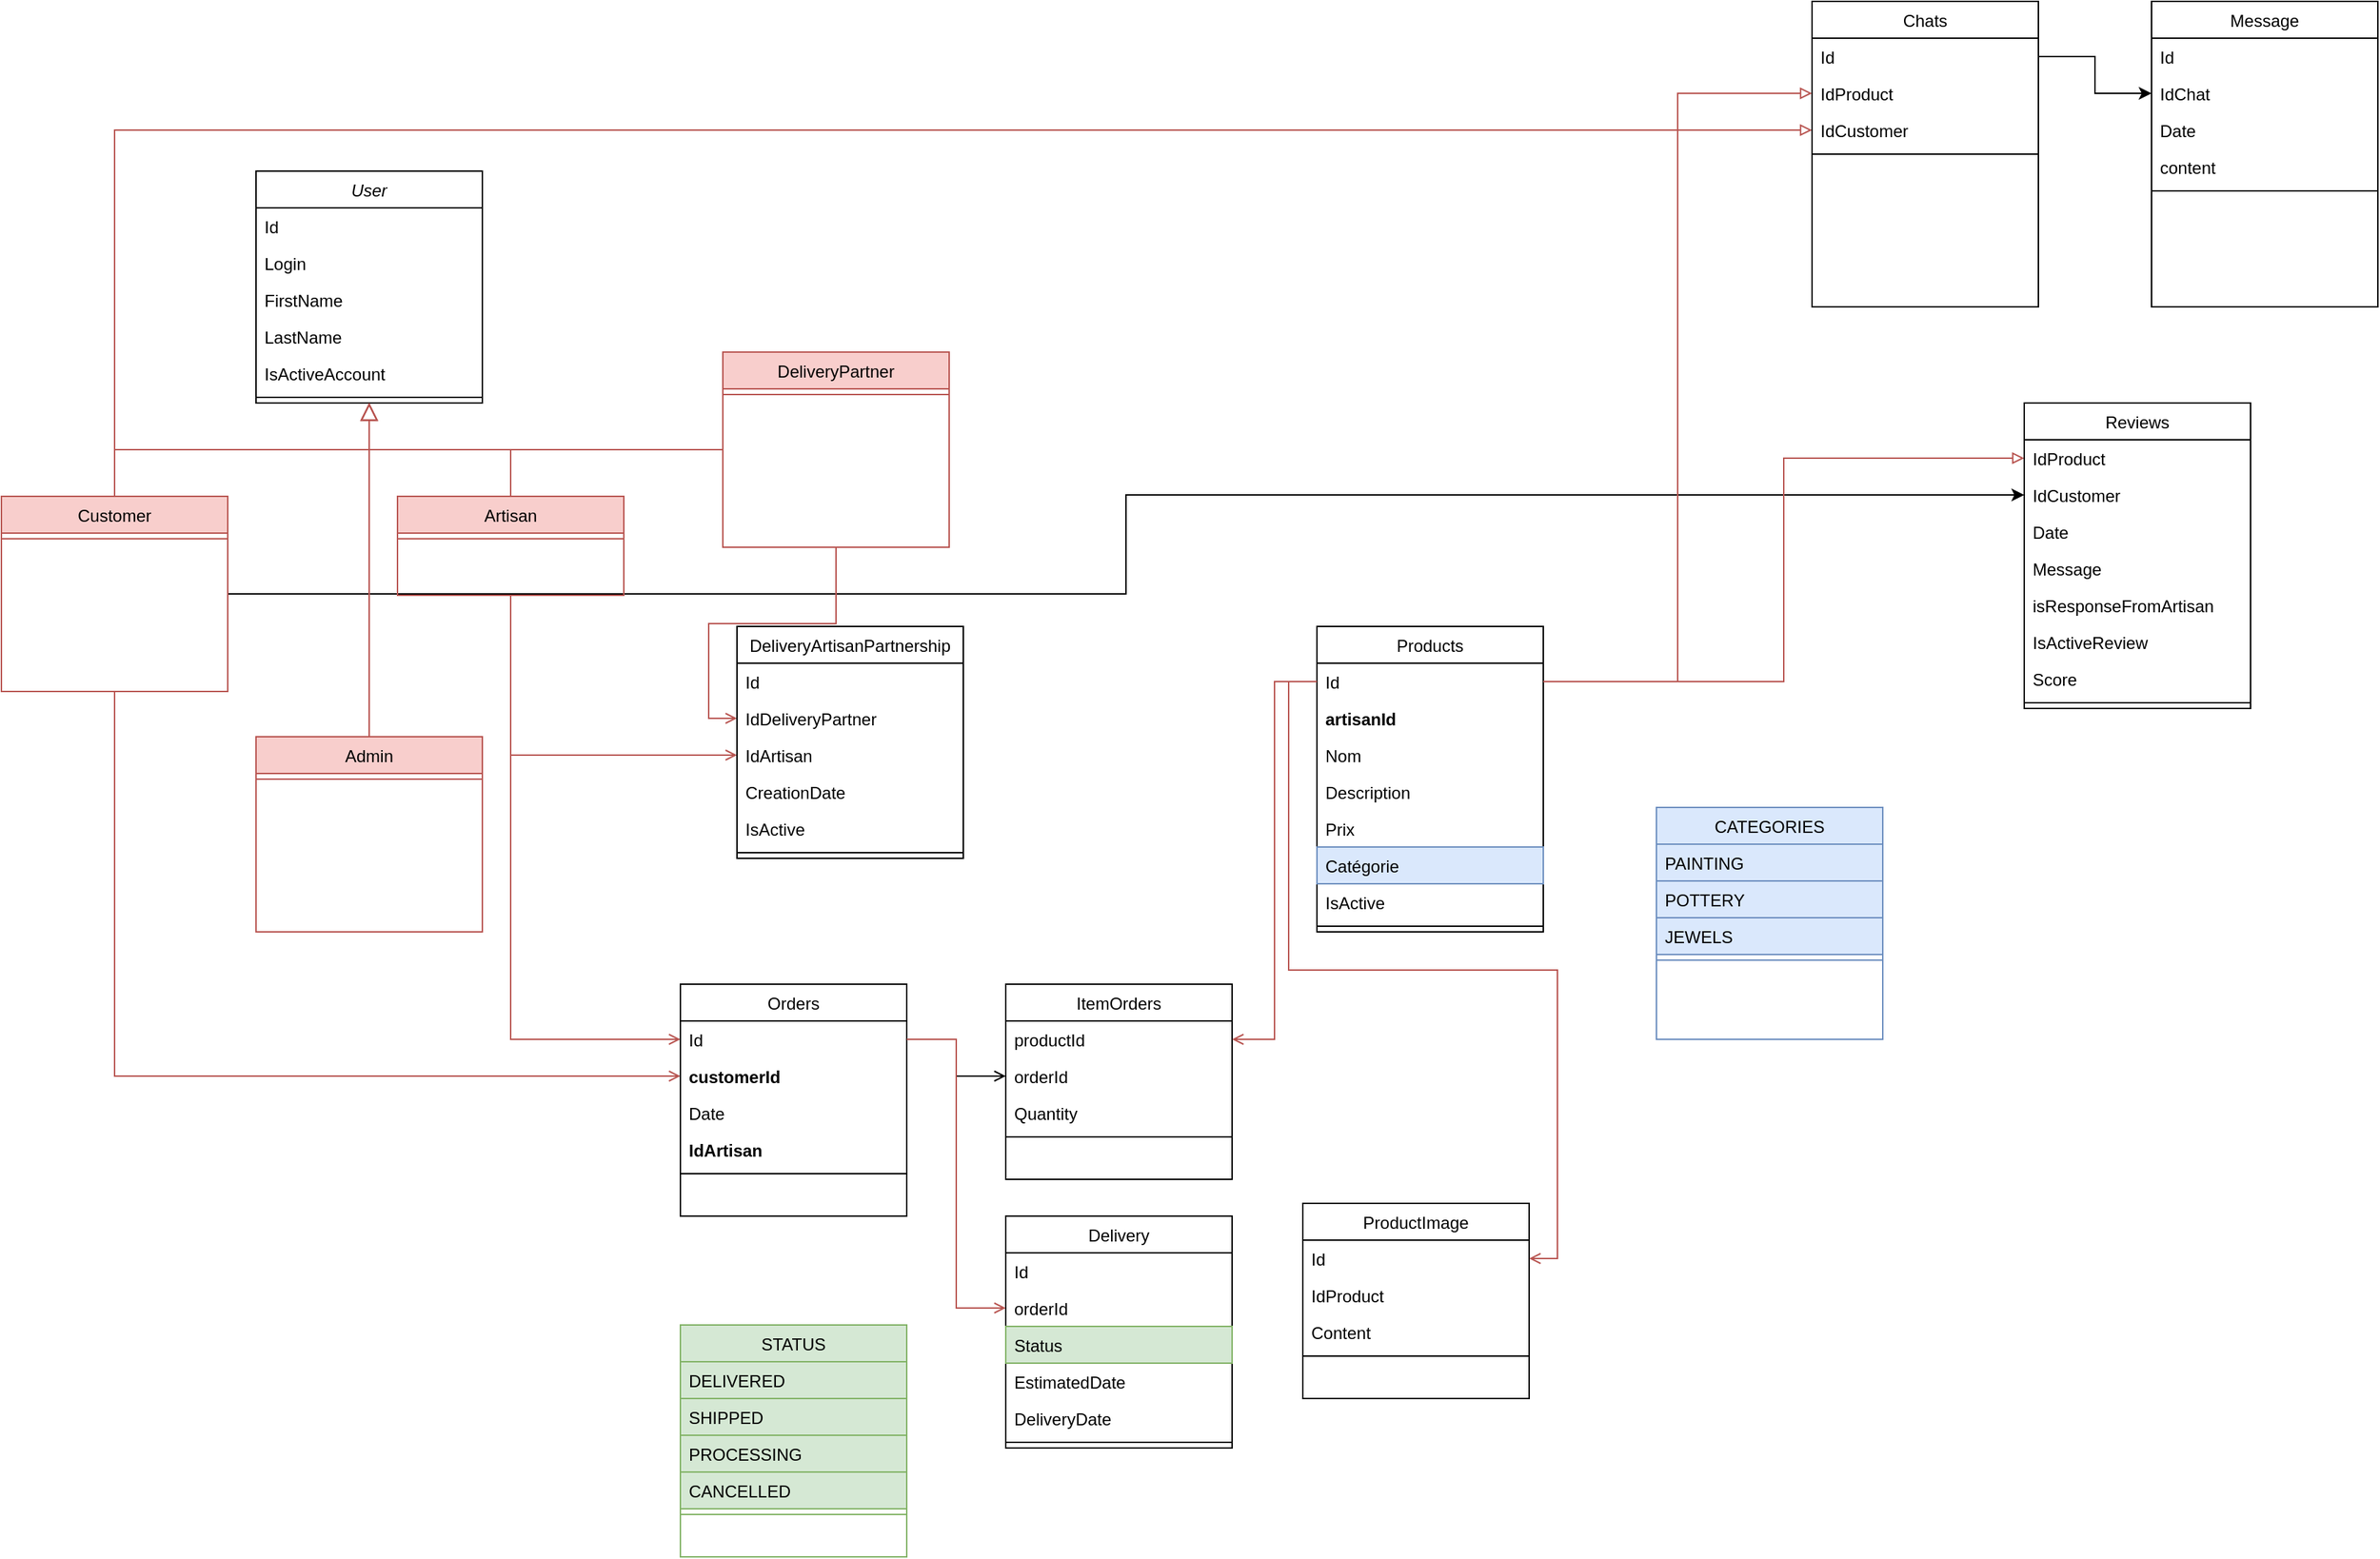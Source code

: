 <mxfile version="20.8.16" type="device"><diagram id="C5RBs43oDa-KdzZeNtuy" name="Page-1"><mxGraphModel dx="1418" dy="1989" grid="1" gridSize="10" guides="1" tooltips="1" connect="1" arrows="1" fold="1" page="1" pageScale="1" pageWidth="827" pageHeight="1169" math="0" shadow="0"><root><mxCell id="WIyWlLk6GJQsqaUBKTNV-0"/><mxCell id="WIyWlLk6GJQsqaUBKTNV-1" parent="WIyWlLk6GJQsqaUBKTNV-0"/><mxCell id="zkfFHV4jXpPFQw0GAbJ--0" value="User" style="swimlane;fontStyle=2;align=center;verticalAlign=top;childLayout=stackLayout;horizontal=1;startSize=26;horizontalStack=0;resizeParent=1;resizeLast=0;collapsible=1;marginBottom=0;rounded=0;shadow=0;strokeWidth=1;" parent="WIyWlLk6GJQsqaUBKTNV-1" vertex="1"><mxGeometry x="280" y="10" width="160" height="164" as="geometry"><mxRectangle x="230" y="140" width="160" height="26" as="alternateBounds"/></mxGeometry></mxCell><mxCell id="eVjXFs-vHPKSaZdr_Oqz-26" value="Id" style="text;align=left;verticalAlign=top;spacingLeft=4;spacingRight=4;overflow=hidden;rotatable=0;points=[[0,0.5],[1,0.5]];portConstraint=eastwest;rounded=0;shadow=0;html=0;" parent="zkfFHV4jXpPFQw0GAbJ--0" vertex="1"><mxGeometry y="26" width="160" height="26" as="geometry"/></mxCell><mxCell id="eVjXFs-vHPKSaZdr_Oqz-8" value="Login" style="text;align=left;verticalAlign=top;spacingLeft=4;spacingRight=4;overflow=hidden;rotatable=0;points=[[0,0.5],[1,0.5]];portConstraint=eastwest;rounded=0;shadow=0;html=0;" parent="zkfFHV4jXpPFQw0GAbJ--0" vertex="1"><mxGeometry y="52" width="160" height="26" as="geometry"/></mxCell><mxCell id="eVjXFs-vHPKSaZdr_Oqz-14" value="FirstName" style="text;align=left;verticalAlign=top;spacingLeft=4;spacingRight=4;overflow=hidden;rotatable=0;points=[[0,0.5],[1,0.5]];portConstraint=eastwest;rounded=0;shadow=0;html=0;" parent="zkfFHV4jXpPFQw0GAbJ--0" vertex="1"><mxGeometry y="78" width="160" height="26" as="geometry"/></mxCell><mxCell id="eVjXFs-vHPKSaZdr_Oqz-96" value="LastName" style="text;align=left;verticalAlign=top;spacingLeft=4;spacingRight=4;overflow=hidden;rotatable=0;points=[[0,0.5],[1,0.5]];portConstraint=eastwest;rounded=0;shadow=0;html=0;" parent="zkfFHV4jXpPFQw0GAbJ--0" vertex="1"><mxGeometry y="104" width="160" height="26" as="geometry"/></mxCell><mxCell id="eVjXFs-vHPKSaZdr_Oqz-15" value="IsActiveAccount" style="text;align=left;verticalAlign=top;spacingLeft=4;spacingRight=4;overflow=hidden;rotatable=0;points=[[0,0.5],[1,0.5]];portConstraint=eastwest;rounded=0;shadow=0;html=0;" parent="zkfFHV4jXpPFQw0GAbJ--0" vertex="1"><mxGeometry y="130" width="160" height="26" as="geometry"/></mxCell><mxCell id="zkfFHV4jXpPFQw0GAbJ--4" value="" style="line;html=1;strokeWidth=1;align=left;verticalAlign=middle;spacingTop=-1;spacingLeft=3;spacingRight=3;rotatable=0;labelPosition=right;points=[];portConstraint=eastwest;" parent="zkfFHV4jXpPFQw0GAbJ--0" vertex="1"><mxGeometry y="156" width="160" height="8" as="geometry"/></mxCell><mxCell id="eVjXFs-vHPKSaZdr_Oqz-111" style="edgeStyle=orthogonalEdgeStyle;rounded=0;orthogonalLoop=1;jettySize=auto;html=1;strokeWidth=1;endArrow=open;endFill=0;endSize=6;fillColor=#f8cecc;strokeColor=#b85450;" parent="WIyWlLk6GJQsqaUBKTNV-1" source="zkfFHV4jXpPFQw0GAbJ--6" target="eVjXFs-vHPKSaZdr_Oqz-48" edge="1"><mxGeometry relative="1" as="geometry"/></mxCell><mxCell id="eVjXFs-vHPKSaZdr_Oqz-147" style="edgeStyle=orthogonalEdgeStyle;rounded=0;orthogonalLoop=1;jettySize=auto;html=1;strokeWidth=1;endArrow=block;endFill=0;endSize=6;fillColor=#f8cecc;strokeColor=#b85450;" parent="WIyWlLk6GJQsqaUBKTNV-1" source="zkfFHV4jXpPFQw0GAbJ--6" target="eVjXFs-vHPKSaZdr_Oqz-134" edge="1"><mxGeometry relative="1" as="geometry"/></mxCell><mxCell id="3FXuEFtY-dhlYu02HN5D-0" style="edgeStyle=orthogonalEdgeStyle;rounded=0;orthogonalLoop=1;jettySize=auto;html=1;" edge="1" parent="WIyWlLk6GJQsqaUBKTNV-1" source="zkfFHV4jXpPFQw0GAbJ--6" target="eVjXFs-vHPKSaZdr_Oqz-77"><mxGeometry relative="1" as="geometry"/></mxCell><mxCell id="zkfFHV4jXpPFQw0GAbJ--6" value="Customer" style="swimlane;fontStyle=0;align=center;verticalAlign=top;childLayout=stackLayout;horizontal=1;startSize=26;horizontalStack=0;resizeParent=1;resizeLast=0;collapsible=1;marginBottom=0;rounded=0;shadow=0;strokeWidth=1;fillColor=#f8cecc;strokeColor=#b85450;" parent="WIyWlLk6GJQsqaUBKTNV-1" vertex="1"><mxGeometry x="100" y="240" width="160" height="138" as="geometry"><mxRectangle x="130" y="380" width="160" height="26" as="alternateBounds"/></mxGeometry></mxCell><mxCell id="zkfFHV4jXpPFQw0GAbJ--9" value="" style="line;html=1;strokeWidth=1;align=left;verticalAlign=middle;spacingTop=-1;spacingLeft=3;spacingRight=3;rotatable=0;labelPosition=right;points=[];portConstraint=eastwest;fillColor=#f8cecc;strokeColor=#b85450;" parent="zkfFHV4jXpPFQw0GAbJ--6" vertex="1"><mxGeometry y="26" width="160" height="8" as="geometry"/></mxCell><mxCell id="zkfFHV4jXpPFQw0GAbJ--12" value="" style="endArrow=block;endSize=10;endFill=0;shadow=0;strokeWidth=1;rounded=0;edgeStyle=elbowEdgeStyle;elbow=vertical;fillColor=#f8cecc;strokeColor=#b85450;" parent="WIyWlLk6GJQsqaUBKTNV-1" source="zkfFHV4jXpPFQw0GAbJ--6" target="zkfFHV4jXpPFQw0GAbJ--0" edge="1"><mxGeometry width="160" relative="1" as="geometry"><mxPoint x="200" y="203" as="sourcePoint"/><mxPoint x="200" y="203" as="targetPoint"/></mxGeometry></mxCell><mxCell id="eVjXFs-vHPKSaZdr_Oqz-110" style="edgeStyle=orthogonalEdgeStyle;rounded=0;orthogonalLoop=1;jettySize=auto;html=1;strokeWidth=1;endArrow=open;endFill=0;endSize=6;fillColor=#f8cecc;strokeColor=#b85450;" parent="WIyWlLk6GJQsqaUBKTNV-1" source="zkfFHV4jXpPFQw0GAbJ--13" target="eVjXFs-vHPKSaZdr_Oqz-38" edge="1"><mxGeometry relative="1" as="geometry"/></mxCell><mxCell id="eVjXFs-vHPKSaZdr_Oqz-115" style="edgeStyle=orthogonalEdgeStyle;rounded=0;orthogonalLoop=1;jettySize=auto;html=1;strokeWidth=1;endArrow=open;endFill=0;endSize=6;fillColor=#f8cecc;strokeColor=#b85450;" parent="WIyWlLk6GJQsqaUBKTNV-1" source="zkfFHV4jXpPFQw0GAbJ--13" target="eVjXFs-vHPKSaZdr_Oqz-92" edge="1"><mxGeometry relative="1" as="geometry"/></mxCell><mxCell id="zkfFHV4jXpPFQw0GAbJ--13" value="Artisan" style="swimlane;fontStyle=0;align=center;verticalAlign=top;childLayout=stackLayout;horizontal=1;startSize=26;horizontalStack=0;resizeParent=1;resizeLast=0;collapsible=1;marginBottom=0;rounded=0;shadow=0;strokeWidth=1;fillColor=#f8cecc;strokeColor=#b85450;" parent="WIyWlLk6GJQsqaUBKTNV-1" vertex="1"><mxGeometry x="380" y="240" width="160" height="70" as="geometry"><mxRectangle x="340" y="380" width="170" height="26" as="alternateBounds"/></mxGeometry></mxCell><mxCell id="zkfFHV4jXpPFQw0GAbJ--15" value="" style="line;html=1;strokeWidth=1;align=left;verticalAlign=middle;spacingTop=-1;spacingLeft=3;spacingRight=3;rotatable=0;labelPosition=right;points=[];portConstraint=eastwest;fillColor=#f8cecc;strokeColor=#b85450;" parent="zkfFHV4jXpPFQw0GAbJ--13" vertex="1"><mxGeometry y="26" width="160" height="8" as="geometry"/></mxCell><mxCell id="zkfFHV4jXpPFQw0GAbJ--16" value="" style="endArrow=block;endSize=10;endFill=0;shadow=0;strokeWidth=1;rounded=0;edgeStyle=elbowEdgeStyle;elbow=vertical;fillColor=#f8cecc;strokeColor=#b85450;" parent="WIyWlLk6GJQsqaUBKTNV-1" source="zkfFHV4jXpPFQw0GAbJ--13" target="zkfFHV4jXpPFQw0GAbJ--0" edge="1"><mxGeometry width="160" relative="1" as="geometry"><mxPoint x="210" y="373" as="sourcePoint"/><mxPoint x="310" y="271" as="targetPoint"/></mxGeometry></mxCell><mxCell id="eVjXFs-vHPKSaZdr_Oqz-12" style="edgeStyle=orthogonalEdgeStyle;rounded=0;orthogonalLoop=1;jettySize=auto;html=1;endArrow=block;endFill=0;endSize=10;entryX=0.5;entryY=1;entryDx=0;entryDy=0;fillColor=#f8cecc;strokeColor=#b85450;" parent="WIyWlLk6GJQsqaUBKTNV-1" source="eVjXFs-vHPKSaZdr_Oqz-0" target="zkfFHV4jXpPFQw0GAbJ--0" edge="1"><mxGeometry relative="1" as="geometry"/></mxCell><mxCell id="eVjXFs-vHPKSaZdr_Oqz-114" style="edgeStyle=orthogonalEdgeStyle;rounded=0;orthogonalLoop=1;jettySize=auto;html=1;strokeWidth=1;endArrow=open;endFill=0;endSize=6;fillColor=#f8cecc;strokeColor=#b85450;" parent="WIyWlLk6GJQsqaUBKTNV-1" source="eVjXFs-vHPKSaZdr_Oqz-0" target="eVjXFs-vHPKSaZdr_Oqz-91" edge="1"><mxGeometry relative="1" as="geometry"/></mxCell><mxCell id="eVjXFs-vHPKSaZdr_Oqz-0" value="DeliveryPartner" style="swimlane;fontStyle=0;align=center;verticalAlign=top;childLayout=stackLayout;horizontal=1;startSize=26;horizontalStack=0;resizeParent=1;resizeLast=0;collapsible=1;marginBottom=0;rounded=0;shadow=0;strokeWidth=1;fillColor=#f8cecc;strokeColor=#b85450;" parent="WIyWlLk6GJQsqaUBKTNV-1" vertex="1"><mxGeometry x="610" y="138" width="160" height="138" as="geometry"><mxRectangle x="130" y="380" width="160" height="26" as="alternateBounds"/></mxGeometry></mxCell><mxCell id="eVjXFs-vHPKSaZdr_Oqz-3" value="" style="line;html=1;strokeWidth=1;align=left;verticalAlign=middle;spacingTop=-1;spacingLeft=3;spacingRight=3;rotatable=0;labelPosition=right;points=[];portConstraint=eastwest;fillColor=#f8cecc;strokeColor=#b85450;" parent="eVjXFs-vHPKSaZdr_Oqz-0" vertex="1"><mxGeometry y="26" width="160" height="8" as="geometry"/></mxCell><mxCell id="eVjXFs-vHPKSaZdr_Oqz-13" style="edgeStyle=orthogonalEdgeStyle;rounded=0;orthogonalLoop=1;jettySize=auto;html=1;endArrow=block;endFill=0;endSize=10;fillColor=#f8cecc;strokeColor=#b85450;" parent="WIyWlLk6GJQsqaUBKTNV-1" source="eVjXFs-vHPKSaZdr_Oqz-6" target="zkfFHV4jXpPFQw0GAbJ--0" edge="1"><mxGeometry relative="1" as="geometry"/></mxCell><mxCell id="eVjXFs-vHPKSaZdr_Oqz-6" value="Admin" style="swimlane;fontStyle=0;align=center;verticalAlign=top;childLayout=stackLayout;horizontal=1;startSize=26;horizontalStack=0;resizeParent=1;resizeLast=0;collapsible=1;marginBottom=0;rounded=0;shadow=0;strokeWidth=1;fillColor=#f8cecc;strokeColor=#b85450;" parent="WIyWlLk6GJQsqaUBKTNV-1" vertex="1"><mxGeometry x="280" y="410" width="160" height="138" as="geometry"><mxRectangle x="130" y="380" width="160" height="26" as="alternateBounds"/></mxGeometry></mxCell><mxCell id="eVjXFs-vHPKSaZdr_Oqz-9" value="" style="line;html=1;strokeWidth=1;align=left;verticalAlign=middle;spacingTop=-1;spacingLeft=3;spacingRight=3;rotatable=0;labelPosition=right;points=[];portConstraint=eastwest;fillColor=#f8cecc;strokeColor=#b85450;" parent="eVjXFs-vHPKSaZdr_Oqz-6" vertex="1"><mxGeometry y="26" width="160" height="8" as="geometry"/></mxCell><mxCell id="eVjXFs-vHPKSaZdr_Oqz-16" value="Products" style="swimlane;fontStyle=0;align=center;verticalAlign=top;childLayout=stackLayout;horizontal=1;startSize=26;horizontalStack=0;resizeParent=1;resizeLast=0;collapsible=1;marginBottom=0;rounded=0;shadow=0;strokeWidth=1;" parent="WIyWlLk6GJQsqaUBKTNV-1" vertex="1"><mxGeometry x="1030" y="332" width="160" height="216" as="geometry"><mxRectangle x="230" y="140" width="160" height="26" as="alternateBounds"/></mxGeometry></mxCell><mxCell id="eVjXFs-vHPKSaZdr_Oqz-17" value="Id" style="text;align=left;verticalAlign=top;spacingLeft=4;spacingRight=4;overflow=hidden;rotatable=0;points=[[0,0.5],[1,0.5]];portConstraint=eastwest;rounded=0;shadow=0;html=0;" parent="eVjXFs-vHPKSaZdr_Oqz-16" vertex="1"><mxGeometry y="26" width="160" height="26" as="geometry"/></mxCell><mxCell id="eVjXFs-vHPKSaZdr_Oqz-73" value="artisanId" style="text;align=left;verticalAlign=top;spacingLeft=4;spacingRight=4;overflow=hidden;rotatable=0;points=[[0,0.5],[1,0.5]];portConstraint=eastwest;rounded=0;shadow=0;html=0;fontStyle=1" parent="eVjXFs-vHPKSaZdr_Oqz-16" vertex="1"><mxGeometry y="52" width="160" height="26" as="geometry"/></mxCell><mxCell id="eVjXFs-vHPKSaZdr_Oqz-18" value="Nom" style="text;align=left;verticalAlign=top;spacingLeft=4;spacingRight=4;overflow=hidden;rotatable=0;points=[[0,0.5],[1,0.5]];portConstraint=eastwest;rounded=0;shadow=0;html=0;" parent="eVjXFs-vHPKSaZdr_Oqz-16" vertex="1"><mxGeometry y="78" width="160" height="26" as="geometry"/></mxCell><mxCell id="eVjXFs-vHPKSaZdr_Oqz-19" value="Description" style="text;align=left;verticalAlign=top;spacingLeft=4;spacingRight=4;overflow=hidden;rotatable=0;points=[[0,0.5],[1,0.5]];portConstraint=eastwest;rounded=0;shadow=0;html=0;" parent="eVjXFs-vHPKSaZdr_Oqz-16" vertex="1"><mxGeometry y="104" width="160" height="26" as="geometry"/></mxCell><mxCell id="eVjXFs-vHPKSaZdr_Oqz-28" value="Prix" style="text;align=left;verticalAlign=top;spacingLeft=4;spacingRight=4;overflow=hidden;rotatable=0;points=[[0,0.5],[1,0.5]];portConstraint=eastwest;rounded=0;shadow=0;html=0;" parent="eVjXFs-vHPKSaZdr_Oqz-16" vertex="1"><mxGeometry y="130" width="160" height="26" as="geometry"/></mxCell><mxCell id="eVjXFs-vHPKSaZdr_Oqz-29" value="Catégorie" style="text;align=left;verticalAlign=top;spacingLeft=4;spacingRight=4;overflow=hidden;rotatable=0;points=[[0,0.5],[1,0.5]];portConstraint=eastwest;rounded=0;shadow=0;html=0;fillColor=#dae8fc;strokeColor=#6c8ebf;" parent="eVjXFs-vHPKSaZdr_Oqz-16" vertex="1"><mxGeometry y="156" width="160" height="26" as="geometry"/></mxCell><mxCell id="eVjXFs-vHPKSaZdr_Oqz-98" value="IsActive" style="text;align=left;verticalAlign=top;spacingLeft=4;spacingRight=4;overflow=hidden;rotatable=0;points=[[0,0.5],[1,0.5]];portConstraint=eastwest;rounded=0;shadow=0;html=0;" parent="eVjXFs-vHPKSaZdr_Oqz-16" vertex="1"><mxGeometry y="182" width="160" height="26" as="geometry"/></mxCell><mxCell id="eVjXFs-vHPKSaZdr_Oqz-20" value="" style="line;html=1;strokeWidth=1;align=left;verticalAlign=middle;spacingTop=-1;spacingLeft=3;spacingRight=3;rotatable=0;labelPosition=right;points=[];portConstraint=eastwest;" parent="eVjXFs-vHPKSaZdr_Oqz-16" vertex="1"><mxGeometry y="208" width="160" height="8" as="geometry"/></mxCell><mxCell id="eVjXFs-vHPKSaZdr_Oqz-21" value="ProductImage" style="swimlane;fontStyle=0;align=center;verticalAlign=top;childLayout=stackLayout;horizontal=1;startSize=26;horizontalStack=0;resizeParent=1;resizeLast=0;collapsible=1;marginBottom=0;rounded=0;shadow=0;strokeWidth=1;" parent="WIyWlLk6GJQsqaUBKTNV-1" vertex="1"><mxGeometry x="1020" y="740" width="160" height="138" as="geometry"><mxRectangle x="230" y="140" width="160" height="26" as="alternateBounds"/></mxGeometry></mxCell><mxCell id="eVjXFs-vHPKSaZdr_Oqz-22" value="Id" style="text;align=left;verticalAlign=top;spacingLeft=4;spacingRight=4;overflow=hidden;rotatable=0;points=[[0,0.5],[1,0.5]];portConstraint=eastwest;rounded=0;shadow=0;html=0;" parent="eVjXFs-vHPKSaZdr_Oqz-21" vertex="1"><mxGeometry y="26" width="160" height="26" as="geometry"/></mxCell><mxCell id="eVjXFs-vHPKSaZdr_Oqz-46" value="IdProduct" style="text;align=left;verticalAlign=top;spacingLeft=4;spacingRight=4;overflow=hidden;rotatable=0;points=[[0,0.5],[1,0.5]];portConstraint=eastwest;rounded=0;shadow=0;html=0;" parent="eVjXFs-vHPKSaZdr_Oqz-21" vertex="1"><mxGeometry y="52" width="160" height="26" as="geometry"/></mxCell><mxCell id="eVjXFs-vHPKSaZdr_Oqz-23" value="Content" style="text;align=left;verticalAlign=top;spacingLeft=4;spacingRight=4;overflow=hidden;rotatable=0;points=[[0,0.5],[1,0.5]];portConstraint=eastwest;rounded=0;shadow=0;html=0;" parent="eVjXFs-vHPKSaZdr_Oqz-21" vertex="1"><mxGeometry y="78" width="160" height="26" as="geometry"/></mxCell><mxCell id="eVjXFs-vHPKSaZdr_Oqz-25" value="" style="line;html=1;strokeWidth=1;align=left;verticalAlign=middle;spacingTop=-1;spacingLeft=3;spacingRight=3;rotatable=0;labelPosition=right;points=[];portConstraint=eastwest;" parent="eVjXFs-vHPKSaZdr_Oqz-21" vertex="1"><mxGeometry y="104" width="160" height="8" as="geometry"/></mxCell><mxCell id="eVjXFs-vHPKSaZdr_Oqz-30" value="CATEGORIES" style="swimlane;fontStyle=0;align=center;verticalAlign=top;childLayout=stackLayout;horizontal=1;startSize=26;horizontalStack=0;resizeParent=1;resizeLast=0;collapsible=1;marginBottom=0;rounded=0;shadow=0;strokeWidth=1;fillColor=#dae8fc;strokeColor=#6c8ebf;" parent="WIyWlLk6GJQsqaUBKTNV-1" vertex="1"><mxGeometry x="1270" y="460" width="160" height="164" as="geometry"><mxRectangle x="230" y="140" width="160" height="26" as="alternateBounds"/></mxGeometry></mxCell><mxCell id="eVjXFs-vHPKSaZdr_Oqz-31" value="PAINTING" style="text;align=left;verticalAlign=top;spacingLeft=4;spacingRight=4;overflow=hidden;rotatable=0;points=[[0,0.5],[1,0.5]];portConstraint=eastwest;rounded=0;shadow=0;html=0;fillColor=#dae8fc;strokeColor=#6c8ebf;" parent="eVjXFs-vHPKSaZdr_Oqz-30" vertex="1"><mxGeometry y="26" width="160" height="26" as="geometry"/></mxCell><mxCell id="eVjXFs-vHPKSaZdr_Oqz-32" value="POTTERY" style="text;align=left;verticalAlign=top;spacingLeft=4;spacingRight=4;overflow=hidden;rotatable=0;points=[[0,0.5],[1,0.5]];portConstraint=eastwest;rounded=0;shadow=0;html=0;fillColor=#dae8fc;strokeColor=#6c8ebf;" parent="eVjXFs-vHPKSaZdr_Oqz-30" vertex="1"><mxGeometry y="52" width="160" height="26" as="geometry"/></mxCell><mxCell id="eVjXFs-vHPKSaZdr_Oqz-33" value="JEWELS" style="text;align=left;verticalAlign=top;spacingLeft=4;spacingRight=4;overflow=hidden;rotatable=0;points=[[0,0.5],[1,0.5]];portConstraint=eastwest;rounded=0;shadow=0;html=0;fillColor=#dae8fc;strokeColor=#6c8ebf;" parent="eVjXFs-vHPKSaZdr_Oqz-30" vertex="1"><mxGeometry y="78" width="160" height="26" as="geometry"/></mxCell><mxCell id="eVjXFs-vHPKSaZdr_Oqz-36" value="" style="line;html=1;strokeWidth=1;align=left;verticalAlign=middle;spacingTop=-1;spacingLeft=3;spacingRight=3;rotatable=0;labelPosition=right;points=[];portConstraint=eastwest;fillColor=#dae8fc;strokeColor=#6c8ebf;" parent="eVjXFs-vHPKSaZdr_Oqz-30" vertex="1"><mxGeometry y="104" width="160" height="8" as="geometry"/></mxCell><mxCell id="eVjXFs-vHPKSaZdr_Oqz-37" value="Orders" style="swimlane;fontStyle=0;align=center;verticalAlign=top;childLayout=stackLayout;horizontal=1;startSize=26;horizontalStack=0;resizeParent=1;resizeLast=0;collapsible=1;marginBottom=0;rounded=0;shadow=0;strokeWidth=1;" parent="WIyWlLk6GJQsqaUBKTNV-1" vertex="1"><mxGeometry x="580" y="585" width="160" height="164" as="geometry"><mxRectangle x="230" y="140" width="160" height="26" as="alternateBounds"/></mxGeometry></mxCell><mxCell id="eVjXFs-vHPKSaZdr_Oqz-38" value="Id" style="text;align=left;verticalAlign=top;spacingLeft=4;spacingRight=4;overflow=hidden;rotatable=0;points=[[0,0.5],[1,0.5]];portConstraint=eastwest;rounded=0;shadow=0;html=0;" parent="eVjXFs-vHPKSaZdr_Oqz-37" vertex="1"><mxGeometry y="26" width="160" height="26" as="geometry"/></mxCell><mxCell id="eVjXFs-vHPKSaZdr_Oqz-48" value="customerId" style="text;align=left;verticalAlign=top;spacingLeft=4;spacingRight=4;overflow=hidden;rotatable=0;points=[[0,0.5],[1,0.5]];portConstraint=eastwest;rounded=0;shadow=0;html=0;fontStyle=1" parent="eVjXFs-vHPKSaZdr_Oqz-37" vertex="1"><mxGeometry y="52" width="160" height="26" as="geometry"/></mxCell><mxCell id="eVjXFs-vHPKSaZdr_Oqz-39" value="Date" style="text;align=left;verticalAlign=top;spacingLeft=4;spacingRight=4;overflow=hidden;rotatable=0;points=[[0,0.5],[1,0.5]];portConstraint=eastwest;rounded=0;shadow=0;html=0;" parent="eVjXFs-vHPKSaZdr_Oqz-37" vertex="1"><mxGeometry y="78" width="160" height="26" as="geometry"/></mxCell><mxCell id="eVjXFs-vHPKSaZdr_Oqz-50" value="IdArtisan" style="text;align=left;verticalAlign=top;spacingLeft=4;spacingRight=4;overflow=hidden;rotatable=0;points=[[0,0.5],[1,0.5]];portConstraint=eastwest;rounded=0;shadow=0;html=0;fontStyle=1" parent="eVjXFs-vHPKSaZdr_Oqz-37" vertex="1"><mxGeometry y="104" width="160" height="26" as="geometry"/></mxCell><mxCell id="eVjXFs-vHPKSaZdr_Oqz-40" value="" style="line;html=1;strokeWidth=1;align=left;verticalAlign=middle;spacingTop=-1;spacingLeft=3;spacingRight=3;rotatable=0;labelPosition=right;points=[];portConstraint=eastwest;" parent="eVjXFs-vHPKSaZdr_Oqz-37" vertex="1"><mxGeometry y="130" width="160" height="8" as="geometry"/></mxCell><mxCell id="eVjXFs-vHPKSaZdr_Oqz-41" value="ItemOrders" style="swimlane;fontStyle=0;align=center;verticalAlign=top;childLayout=stackLayout;horizontal=1;startSize=26;horizontalStack=0;resizeParent=1;resizeLast=0;collapsible=1;marginBottom=0;rounded=0;shadow=0;strokeWidth=1;" parent="WIyWlLk6GJQsqaUBKTNV-1" vertex="1"><mxGeometry x="810" y="585" width="160" height="138" as="geometry"><mxRectangle x="230" y="140" width="160" height="26" as="alternateBounds"/></mxGeometry></mxCell><mxCell id="eVjXFs-vHPKSaZdr_Oqz-42" value="productId" style="text;align=left;verticalAlign=top;spacingLeft=4;spacingRight=4;overflow=hidden;rotatable=0;points=[[0,0.5],[1,0.5]];portConstraint=eastwest;rounded=0;shadow=0;html=0;" parent="eVjXFs-vHPKSaZdr_Oqz-41" vertex="1"><mxGeometry y="26" width="160" height="26" as="geometry"/></mxCell><mxCell id="eVjXFs-vHPKSaZdr_Oqz-47" value="orderId" style="text;align=left;verticalAlign=top;spacingLeft=4;spacingRight=4;overflow=hidden;rotatable=0;points=[[0,0.5],[1,0.5]];portConstraint=eastwest;rounded=0;shadow=0;html=0;" parent="eVjXFs-vHPKSaZdr_Oqz-41" vertex="1"><mxGeometry y="52" width="160" height="26" as="geometry"/></mxCell><mxCell id="eVjXFs-vHPKSaZdr_Oqz-43" value="Quantity" style="text;align=left;verticalAlign=top;spacingLeft=4;spacingRight=4;overflow=hidden;rotatable=0;points=[[0,0.5],[1,0.5]];portConstraint=eastwest;rounded=0;shadow=0;html=0;" parent="eVjXFs-vHPKSaZdr_Oqz-41" vertex="1"><mxGeometry y="78" width="160" height="26" as="geometry"/></mxCell><mxCell id="eVjXFs-vHPKSaZdr_Oqz-44" value="" style="line;html=1;strokeWidth=1;align=left;verticalAlign=middle;spacingTop=-1;spacingLeft=3;spacingRight=3;rotatable=0;labelPosition=right;points=[];portConstraint=eastwest;" parent="eVjXFs-vHPKSaZdr_Oqz-41" vertex="1"><mxGeometry y="104" width="160" height="8" as="geometry"/></mxCell><mxCell id="eVjXFs-vHPKSaZdr_Oqz-52" value="Delivery" style="swimlane;fontStyle=0;align=center;verticalAlign=top;childLayout=stackLayout;horizontal=1;startSize=26;horizontalStack=0;resizeParent=1;resizeLast=0;collapsible=1;marginBottom=0;rounded=0;shadow=0;strokeWidth=1;" parent="WIyWlLk6GJQsqaUBKTNV-1" vertex="1"><mxGeometry x="810" y="749" width="160" height="164" as="geometry"><mxRectangle x="230" y="140" width="160" height="26" as="alternateBounds"/></mxGeometry></mxCell><mxCell id="eVjXFs-vHPKSaZdr_Oqz-53" value="Id" style="text;align=left;verticalAlign=top;spacingLeft=4;spacingRight=4;overflow=hidden;rotatable=0;points=[[0,0.5],[1,0.5]];portConstraint=eastwest;rounded=0;shadow=0;html=0;" parent="eVjXFs-vHPKSaZdr_Oqz-52" vertex="1"><mxGeometry y="26" width="160" height="26" as="geometry"/></mxCell><mxCell id="eVjXFs-vHPKSaZdr_Oqz-54" value="orderId" style="text;align=left;verticalAlign=top;spacingLeft=4;spacingRight=4;overflow=hidden;rotatable=0;points=[[0,0.5],[1,0.5]];portConstraint=eastwest;rounded=0;shadow=0;html=0;" parent="eVjXFs-vHPKSaZdr_Oqz-52" vertex="1"><mxGeometry y="52" width="160" height="26" as="geometry"/></mxCell><mxCell id="eVjXFs-vHPKSaZdr_Oqz-55" value="Status" style="text;align=left;verticalAlign=top;spacingLeft=4;spacingRight=4;overflow=hidden;rotatable=0;points=[[0,0.5],[1,0.5]];portConstraint=eastwest;rounded=0;shadow=0;html=0;fillColor=#d5e8d4;strokeColor=#82b366;" parent="eVjXFs-vHPKSaZdr_Oqz-52" vertex="1"><mxGeometry y="78" width="160" height="26" as="geometry"/></mxCell><mxCell id="eVjXFs-vHPKSaZdr_Oqz-59" value="EstimatedDate" style="text;align=left;verticalAlign=top;spacingLeft=4;spacingRight=4;overflow=hidden;rotatable=0;points=[[0,0.5],[1,0.5]];portConstraint=eastwest;rounded=0;shadow=0;html=0;" parent="eVjXFs-vHPKSaZdr_Oqz-52" vertex="1"><mxGeometry y="104" width="160" height="26" as="geometry"/></mxCell><mxCell id="eVjXFs-vHPKSaZdr_Oqz-60" value="DeliveryDate" style="text;align=left;verticalAlign=top;spacingLeft=4;spacingRight=4;overflow=hidden;rotatable=0;points=[[0,0.5],[1,0.5]];portConstraint=eastwest;rounded=0;shadow=0;html=0;" parent="eVjXFs-vHPKSaZdr_Oqz-52" vertex="1"><mxGeometry y="130" width="160" height="26" as="geometry"/></mxCell><mxCell id="eVjXFs-vHPKSaZdr_Oqz-58" value="" style="line;html=1;strokeWidth=1;align=left;verticalAlign=middle;spacingTop=-1;spacingLeft=3;spacingRight=3;rotatable=0;labelPosition=right;points=[];portConstraint=eastwest;" parent="eVjXFs-vHPKSaZdr_Oqz-52" vertex="1"><mxGeometry y="156" width="160" height="8" as="geometry"/></mxCell><mxCell id="eVjXFs-vHPKSaZdr_Oqz-61" value="STATUS" style="swimlane;fontStyle=0;align=center;verticalAlign=top;childLayout=stackLayout;horizontal=1;startSize=26;horizontalStack=0;resizeParent=1;resizeLast=0;collapsible=1;marginBottom=0;rounded=0;shadow=0;strokeWidth=1;fillColor=#d5e8d4;strokeColor=#82b366;" parent="WIyWlLk6GJQsqaUBKTNV-1" vertex="1"><mxGeometry x="580" y="826" width="160" height="164" as="geometry"><mxRectangle x="230" y="140" width="160" height="26" as="alternateBounds"/></mxGeometry></mxCell><mxCell id="eVjXFs-vHPKSaZdr_Oqz-62" value="DELIVERED" style="text;align=left;verticalAlign=top;spacingLeft=4;spacingRight=4;overflow=hidden;rotatable=0;points=[[0,0.5],[1,0.5]];portConstraint=eastwest;rounded=0;shadow=0;html=0;fillColor=#d5e8d4;strokeColor=#82b366;" parent="eVjXFs-vHPKSaZdr_Oqz-61" vertex="1"><mxGeometry y="26" width="160" height="26" as="geometry"/></mxCell><mxCell id="eVjXFs-vHPKSaZdr_Oqz-63" value="SHIPPED" style="text;align=left;verticalAlign=top;spacingLeft=4;spacingRight=4;overflow=hidden;rotatable=0;points=[[0,0.5],[1,0.5]];portConstraint=eastwest;rounded=0;shadow=0;html=0;fillColor=#d5e8d4;strokeColor=#82b366;" parent="eVjXFs-vHPKSaZdr_Oqz-61" vertex="1"><mxGeometry y="52" width="160" height="26" as="geometry"/></mxCell><mxCell id="eVjXFs-vHPKSaZdr_Oqz-64" value="PROCESSING" style="text;align=left;verticalAlign=top;spacingLeft=4;spacingRight=4;overflow=hidden;rotatable=0;points=[[0,0.5],[1,0.5]];portConstraint=eastwest;rounded=0;shadow=0;html=0;fillColor=#d5e8d4;strokeColor=#82b366;" parent="eVjXFs-vHPKSaZdr_Oqz-61" vertex="1"><mxGeometry y="78" width="160" height="26" as="geometry"/></mxCell><mxCell id="eVjXFs-vHPKSaZdr_Oqz-65" value="CANCELLED" style="text;align=left;verticalAlign=top;spacingLeft=4;spacingRight=4;overflow=hidden;rotatable=0;points=[[0,0.5],[1,0.5]];portConstraint=eastwest;rounded=0;shadow=0;html=0;fillColor=#d5e8d4;strokeColor=#82b366;" parent="eVjXFs-vHPKSaZdr_Oqz-61" vertex="1"><mxGeometry y="104" width="160" height="26" as="geometry"/></mxCell><mxCell id="eVjXFs-vHPKSaZdr_Oqz-67" value="" style="line;html=1;strokeWidth=1;align=left;verticalAlign=middle;spacingTop=-1;spacingLeft=3;spacingRight=3;rotatable=0;labelPosition=right;points=[];portConstraint=eastwest;fillColor=#d5e8d4;strokeColor=#82b366;" parent="eVjXFs-vHPKSaZdr_Oqz-61" vertex="1"><mxGeometry y="130" width="160" height="8" as="geometry"/></mxCell><mxCell id="eVjXFs-vHPKSaZdr_Oqz-142" style="edgeStyle=orthogonalEdgeStyle;rounded=0;orthogonalLoop=1;jettySize=auto;html=1;strokeWidth=1;endArrow=block;endFill=0;endSize=6;fillColor=#f8cecc;strokeColor=#b85450;" parent="WIyWlLk6GJQsqaUBKTNV-1" source="eVjXFs-vHPKSaZdr_Oqz-17" target="eVjXFs-vHPKSaZdr_Oqz-76" edge="1"><mxGeometry relative="1" as="geometry"/></mxCell><mxCell id="eVjXFs-vHPKSaZdr_Oqz-75" value="Reviews" style="swimlane;fontStyle=0;align=center;verticalAlign=top;childLayout=stackLayout;horizontal=1;startSize=26;horizontalStack=0;resizeParent=1;resizeLast=0;collapsible=1;marginBottom=0;rounded=0;shadow=0;strokeWidth=1;" parent="WIyWlLk6GJQsqaUBKTNV-1" vertex="1"><mxGeometry x="1530" y="174" width="160" height="216" as="geometry"><mxRectangle x="230" y="140" width="160" height="26" as="alternateBounds"/></mxGeometry></mxCell><mxCell id="eVjXFs-vHPKSaZdr_Oqz-76" value="IdProduct" style="text;align=left;verticalAlign=top;spacingLeft=4;spacingRight=4;overflow=hidden;rotatable=0;points=[[0,0.5],[1,0.5]];portConstraint=eastwest;rounded=0;shadow=0;html=0;" parent="eVjXFs-vHPKSaZdr_Oqz-75" vertex="1"><mxGeometry y="26" width="160" height="26" as="geometry"/></mxCell><mxCell id="eVjXFs-vHPKSaZdr_Oqz-77" value="IdCustomer" style="text;align=left;verticalAlign=top;spacingLeft=4;spacingRight=4;overflow=hidden;rotatable=0;points=[[0,0.5],[1,0.5]];portConstraint=eastwest;rounded=0;shadow=0;html=0;" parent="eVjXFs-vHPKSaZdr_Oqz-75" vertex="1"><mxGeometry y="52" width="160" height="26" as="geometry"/></mxCell><mxCell id="eVjXFs-vHPKSaZdr_Oqz-78" value="Date" style="text;align=left;verticalAlign=top;spacingLeft=4;spacingRight=4;overflow=hidden;rotatable=0;points=[[0,0.5],[1,0.5]];portConstraint=eastwest;rounded=0;shadow=0;html=0;" parent="eVjXFs-vHPKSaZdr_Oqz-75" vertex="1"><mxGeometry y="78" width="160" height="26" as="geometry"/></mxCell><mxCell id="eVjXFs-vHPKSaZdr_Oqz-97" value="Message" style="text;align=left;verticalAlign=top;spacingLeft=4;spacingRight=4;overflow=hidden;rotatable=0;points=[[0,0.5],[1,0.5]];portConstraint=eastwest;rounded=0;shadow=0;html=0;" parent="eVjXFs-vHPKSaZdr_Oqz-75" vertex="1"><mxGeometry y="104" width="160" height="26" as="geometry"/></mxCell><mxCell id="eVjXFs-vHPKSaZdr_Oqz-107" value="isResponseFromArtisan" style="text;align=left;verticalAlign=top;spacingLeft=4;spacingRight=4;overflow=hidden;rotatable=0;points=[[0,0.5],[1,0.5]];portConstraint=eastwest;rounded=0;shadow=0;html=0;" parent="eVjXFs-vHPKSaZdr_Oqz-75" vertex="1"><mxGeometry y="130" width="160" height="26" as="geometry"/></mxCell><mxCell id="eVjXFs-vHPKSaZdr_Oqz-79" value="IsActiveReview" style="text;align=left;verticalAlign=top;spacingLeft=4;spacingRight=4;overflow=hidden;rotatable=0;points=[[0,0.5],[1,0.5]];portConstraint=eastwest;rounded=0;shadow=0;html=0;" parent="eVjXFs-vHPKSaZdr_Oqz-75" vertex="1"><mxGeometry y="156" width="160" height="26" as="geometry"/></mxCell><mxCell id="eVjXFs-vHPKSaZdr_Oqz-81" value="Score" style="text;align=left;verticalAlign=top;spacingLeft=4;spacingRight=4;overflow=hidden;rotatable=0;points=[[0,0.5],[1,0.5]];portConstraint=eastwest;rounded=0;shadow=0;html=0;" parent="eVjXFs-vHPKSaZdr_Oqz-75" vertex="1"><mxGeometry y="182" width="160" height="26" as="geometry"/></mxCell><mxCell id="eVjXFs-vHPKSaZdr_Oqz-80" value="" style="line;html=1;strokeWidth=1;align=left;verticalAlign=middle;spacingTop=-1;spacingLeft=3;spacingRight=3;rotatable=0;labelPosition=right;points=[];portConstraint=eastwest;" parent="eVjXFs-vHPKSaZdr_Oqz-75" vertex="1"><mxGeometry y="208" width="160" height="8" as="geometry"/></mxCell><mxCell id="eVjXFs-vHPKSaZdr_Oqz-89" value="DeliveryArtisanPartnership" style="swimlane;fontStyle=0;align=center;verticalAlign=top;childLayout=stackLayout;horizontal=1;startSize=26;horizontalStack=0;resizeParent=1;resizeLast=0;collapsible=1;marginBottom=0;rounded=0;shadow=0;strokeWidth=1;" parent="WIyWlLk6GJQsqaUBKTNV-1" vertex="1"><mxGeometry x="620" y="332" width="160" height="164" as="geometry"><mxRectangle x="230" y="140" width="160" height="26" as="alternateBounds"/></mxGeometry></mxCell><mxCell id="eVjXFs-vHPKSaZdr_Oqz-90" value="Id" style="text;align=left;verticalAlign=top;spacingLeft=4;spacingRight=4;overflow=hidden;rotatable=0;points=[[0,0.5],[1,0.5]];portConstraint=eastwest;rounded=0;shadow=0;html=0;" parent="eVjXFs-vHPKSaZdr_Oqz-89" vertex="1"><mxGeometry y="26" width="160" height="26" as="geometry"/></mxCell><mxCell id="eVjXFs-vHPKSaZdr_Oqz-91" value="IdDeliveryPartner" style="text;align=left;verticalAlign=top;spacingLeft=4;spacingRight=4;overflow=hidden;rotatable=0;points=[[0,0.5],[1,0.5]];portConstraint=eastwest;rounded=0;shadow=0;html=0;" parent="eVjXFs-vHPKSaZdr_Oqz-89" vertex="1"><mxGeometry y="52" width="160" height="26" as="geometry"/></mxCell><mxCell id="eVjXFs-vHPKSaZdr_Oqz-92" value="IdArtisan" style="text;align=left;verticalAlign=top;spacingLeft=4;spacingRight=4;overflow=hidden;rotatable=0;points=[[0,0.5],[1,0.5]];portConstraint=eastwest;rounded=0;shadow=0;html=0;" parent="eVjXFs-vHPKSaZdr_Oqz-89" vertex="1"><mxGeometry y="78" width="160" height="26" as="geometry"/></mxCell><mxCell id="eVjXFs-vHPKSaZdr_Oqz-93" value="CreationDate" style="text;align=left;verticalAlign=top;spacingLeft=4;spacingRight=4;overflow=hidden;rotatable=0;points=[[0,0.5],[1,0.5]];portConstraint=eastwest;rounded=0;shadow=0;html=0;" parent="eVjXFs-vHPKSaZdr_Oqz-89" vertex="1"><mxGeometry y="104" width="160" height="26" as="geometry"/></mxCell><mxCell id="eVjXFs-vHPKSaZdr_Oqz-94" value="IsActive" style="text;align=left;verticalAlign=top;spacingLeft=4;spacingRight=4;overflow=hidden;rotatable=0;points=[[0,0.5],[1,0.5]];portConstraint=eastwest;rounded=0;shadow=0;html=0;" parent="eVjXFs-vHPKSaZdr_Oqz-89" vertex="1"><mxGeometry y="130" width="160" height="26" as="geometry"/></mxCell><mxCell id="eVjXFs-vHPKSaZdr_Oqz-95" value="" style="line;html=1;strokeWidth=1;align=left;verticalAlign=middle;spacingTop=-1;spacingLeft=3;spacingRight=3;rotatable=0;labelPosition=right;points=[];portConstraint=eastwest;" parent="eVjXFs-vHPKSaZdr_Oqz-89" vertex="1"><mxGeometry y="156" width="160" height="8" as="geometry"/></mxCell><mxCell id="eVjXFs-vHPKSaZdr_Oqz-108" style="edgeStyle=orthogonalEdgeStyle;rounded=0;orthogonalLoop=1;jettySize=auto;html=1;strokeWidth=1;endArrow=open;endFill=0;endSize=6;fillColor=#f8cecc;strokeColor=#b85450;" parent="WIyWlLk6GJQsqaUBKTNV-1" source="eVjXFs-vHPKSaZdr_Oqz-17" target="eVjXFs-vHPKSaZdr_Oqz-42" edge="1"><mxGeometry relative="1" as="geometry"/></mxCell><mxCell id="eVjXFs-vHPKSaZdr_Oqz-109" style="edgeStyle=orthogonalEdgeStyle;rounded=0;orthogonalLoop=1;jettySize=auto;html=1;strokeWidth=1;endArrow=open;endFill=0;endSize=6;" parent="WIyWlLk6GJQsqaUBKTNV-1" source="eVjXFs-vHPKSaZdr_Oqz-38" target="eVjXFs-vHPKSaZdr_Oqz-47" edge="1"><mxGeometry relative="1" as="geometry"/></mxCell><mxCell id="eVjXFs-vHPKSaZdr_Oqz-112" style="edgeStyle=orthogonalEdgeStyle;rounded=0;orthogonalLoop=1;jettySize=auto;html=1;strokeWidth=1;endArrow=open;endFill=0;endSize=6;fillColor=#f8cecc;strokeColor=#b85450;" parent="WIyWlLk6GJQsqaUBKTNV-1" source="eVjXFs-vHPKSaZdr_Oqz-17" target="eVjXFs-vHPKSaZdr_Oqz-22" edge="1"><mxGeometry relative="1" as="geometry"><mxPoint x="1090" y="720" as="targetPoint"/></mxGeometry></mxCell><mxCell id="eVjXFs-vHPKSaZdr_Oqz-113" style="edgeStyle=orthogonalEdgeStyle;rounded=0;orthogonalLoop=1;jettySize=auto;html=1;strokeWidth=1;endArrow=open;endFill=0;endSize=6;fillColor=#f8cecc;strokeColor=#b85450;" parent="WIyWlLk6GJQsqaUBKTNV-1" source="eVjXFs-vHPKSaZdr_Oqz-38" target="eVjXFs-vHPKSaZdr_Oqz-54" edge="1"><mxGeometry relative="1" as="geometry"/></mxCell><mxCell id="eVjXFs-vHPKSaZdr_Oqz-132" value="Chats" style="swimlane;fontStyle=0;align=center;verticalAlign=top;childLayout=stackLayout;horizontal=1;startSize=26;horizontalStack=0;resizeParent=1;resizeLast=0;collapsible=1;marginBottom=0;rounded=0;shadow=0;strokeWidth=1;" parent="WIyWlLk6GJQsqaUBKTNV-1" vertex="1"><mxGeometry x="1380" y="-110" width="160" height="216" as="geometry"><mxRectangle x="230" y="140" width="160" height="26" as="alternateBounds"/></mxGeometry></mxCell><mxCell id="3FXuEFtY-dhlYu02HN5D-7" value="Id" style="text;align=left;verticalAlign=top;spacingLeft=4;spacingRight=4;overflow=hidden;rotatable=0;points=[[0,0.5],[1,0.5]];portConstraint=eastwest;rounded=0;shadow=0;html=0;" vertex="1" parent="eVjXFs-vHPKSaZdr_Oqz-132"><mxGeometry y="26" width="160" height="26" as="geometry"/></mxCell><mxCell id="eVjXFs-vHPKSaZdr_Oqz-133" value="IdProduct" style="text;align=left;verticalAlign=top;spacingLeft=4;spacingRight=4;overflow=hidden;rotatable=0;points=[[0,0.5],[1,0.5]];portConstraint=eastwest;rounded=0;shadow=0;html=0;" parent="eVjXFs-vHPKSaZdr_Oqz-132" vertex="1"><mxGeometry y="52" width="160" height="26" as="geometry"/></mxCell><mxCell id="eVjXFs-vHPKSaZdr_Oqz-134" value="IdCustomer" style="text;align=left;verticalAlign=top;spacingLeft=4;spacingRight=4;overflow=hidden;rotatable=0;points=[[0,0.5],[1,0.5]];portConstraint=eastwest;rounded=0;shadow=0;html=0;" parent="eVjXFs-vHPKSaZdr_Oqz-132" vertex="1"><mxGeometry y="78" width="160" height="26" as="geometry"/></mxCell><mxCell id="eVjXFs-vHPKSaZdr_Oqz-140" value="" style="line;html=1;strokeWidth=1;align=left;verticalAlign=middle;spacingTop=-1;spacingLeft=3;spacingRight=3;rotatable=0;labelPosition=right;points=[];portConstraint=eastwest;" parent="eVjXFs-vHPKSaZdr_Oqz-132" vertex="1"><mxGeometry y="104" width="160" height="8" as="geometry"/></mxCell><mxCell id="eVjXFs-vHPKSaZdr_Oqz-146" style="edgeStyle=orthogonalEdgeStyle;rounded=0;orthogonalLoop=1;jettySize=auto;html=1;strokeWidth=1;endArrow=block;endFill=0;endSize=6;fillColor=#f8cecc;strokeColor=#b85450;" parent="WIyWlLk6GJQsqaUBKTNV-1" source="eVjXFs-vHPKSaZdr_Oqz-17" target="eVjXFs-vHPKSaZdr_Oqz-133" edge="1"><mxGeometry relative="1" as="geometry"/></mxCell><mxCell id="3FXuEFtY-dhlYu02HN5D-1" value="Message" style="swimlane;fontStyle=0;align=center;verticalAlign=top;childLayout=stackLayout;horizontal=1;startSize=26;horizontalStack=0;resizeParent=1;resizeLast=0;collapsible=1;marginBottom=0;rounded=0;shadow=0;strokeWidth=1;" vertex="1" parent="WIyWlLk6GJQsqaUBKTNV-1"><mxGeometry x="1620" y="-110" width="160" height="216" as="geometry"><mxRectangle x="230" y="140" width="160" height="26" as="alternateBounds"/></mxGeometry></mxCell><mxCell id="3FXuEFtY-dhlYu02HN5D-2" value="Id&#10;&#10;" style="text;align=left;verticalAlign=top;spacingLeft=4;spacingRight=4;overflow=hidden;rotatable=0;points=[[0,0.5],[1,0.5]];portConstraint=eastwest;rounded=0;shadow=0;html=0;" vertex="1" parent="3FXuEFtY-dhlYu02HN5D-1"><mxGeometry y="26" width="160" height="26" as="geometry"/></mxCell><mxCell id="3FXuEFtY-dhlYu02HN5D-3" value="IdChat" style="text;align=left;verticalAlign=top;spacingLeft=4;spacingRight=4;overflow=hidden;rotatable=0;points=[[0,0.5],[1,0.5]];portConstraint=eastwest;rounded=0;shadow=0;html=0;" vertex="1" parent="3FXuEFtY-dhlYu02HN5D-1"><mxGeometry y="52" width="160" height="26" as="geometry"/></mxCell><mxCell id="3FXuEFtY-dhlYu02HN5D-4" value="Date" style="text;align=left;verticalAlign=top;spacingLeft=4;spacingRight=4;overflow=hidden;rotatable=0;points=[[0,0.5],[1,0.5]];portConstraint=eastwest;rounded=0;shadow=0;html=0;" vertex="1" parent="3FXuEFtY-dhlYu02HN5D-1"><mxGeometry y="78" width="160" height="26" as="geometry"/></mxCell><mxCell id="3FXuEFtY-dhlYu02HN5D-5" value="content" style="text;align=left;verticalAlign=top;spacingLeft=4;spacingRight=4;overflow=hidden;rotatable=0;points=[[0,0.5],[1,0.5]];portConstraint=eastwest;rounded=0;shadow=0;html=0;" vertex="1" parent="3FXuEFtY-dhlYu02HN5D-1"><mxGeometry y="104" width="160" height="26" as="geometry"/></mxCell><mxCell id="3FXuEFtY-dhlYu02HN5D-6" value="" style="line;html=1;strokeWidth=1;align=left;verticalAlign=middle;spacingTop=-1;spacingLeft=3;spacingRight=3;rotatable=0;labelPosition=right;points=[];portConstraint=eastwest;" vertex="1" parent="3FXuEFtY-dhlYu02HN5D-1"><mxGeometry y="130" width="160" height="8" as="geometry"/></mxCell><mxCell id="3FXuEFtY-dhlYu02HN5D-8" style="edgeStyle=orthogonalEdgeStyle;rounded=0;orthogonalLoop=1;jettySize=auto;html=1;" edge="1" parent="WIyWlLk6GJQsqaUBKTNV-1" source="3FXuEFtY-dhlYu02HN5D-7" target="3FXuEFtY-dhlYu02HN5D-3"><mxGeometry relative="1" as="geometry"/></mxCell></root></mxGraphModel></diagram></mxfile>